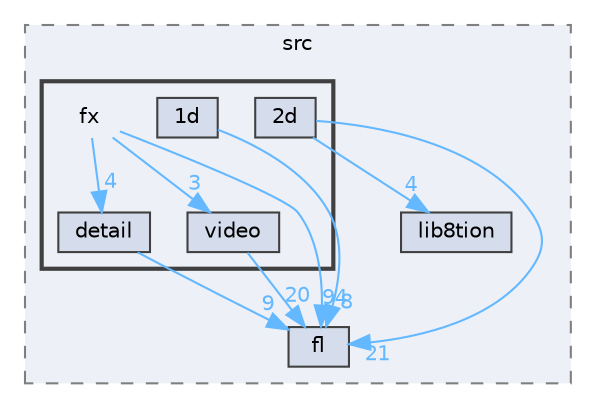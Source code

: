 digraph "FastLED/FastLED/src/fx"
{
 // LATEX_PDF_SIZE
  bgcolor="transparent";
  edge [fontname=Helvetica,fontsize=10,labelfontname=Helvetica,labelfontsize=10];
  node [fontname=Helvetica,fontsize=10,shape=box,height=0.2,width=0.4];
  compound=true
  subgraph clusterdir_e6a3de723047763e6a27a3cab040759e {
    graph [ bgcolor="#edf0f7", pencolor="grey50", label="src", fontname=Helvetica,fontsize=10 style="filled,dashed", URL="dir_e6a3de723047763e6a27a3cab040759e.html",tooltip=""]
  dir_353c392b00d368a619ba08871c7fd890 [label="lib8tion", fillcolor="#d5ddec", color="grey25", style="filled", URL="dir_353c392b00d368a619ba08871c7fd890.html",tooltip=""];
  dir_3d3ed669f2fdf2afe9a87d719975d69a [label="fl", fillcolor="#d5ddec", color="grey25", style="filled", URL="dir_3d3ed669f2fdf2afe9a87d719975d69a.html",tooltip=""];
  subgraph clusterdir_99eb7f655d62c348ff4cdeb2c56de408 {
    graph [ bgcolor="#edf0f7", pencolor="grey25", label="", fontname=Helvetica,fontsize=10 style="filled,bold", URL="dir_99eb7f655d62c348ff4cdeb2c56de408.html",tooltip=""]
    dir_99eb7f655d62c348ff4cdeb2c56de408 [shape=plaintext, label="fx"];
  dir_ed68ce6e78c2485c05e072063dcd3729 [label="1d", fillcolor="#d5ddec", color="grey25", style="filled", URL="dir_ed68ce6e78c2485c05e072063dcd3729.html",tooltip=""];
  dir_458dc1a3d8bc62a7280722ddac7be2a6 [label="2d", fillcolor="#d5ddec", color="grey25", style="filled", URL="dir_458dc1a3d8bc62a7280722ddac7be2a6.html",tooltip=""];
  dir_e84fdb2028a8280ee4d2d4cfb13b4200 [label="detail", fillcolor="#d5ddec", color="grey25", style="filled", URL="dir_e84fdb2028a8280ee4d2d4cfb13b4200.html",tooltip=""];
  dir_6eb9b6d55f50ee7846cdaf68a347f5a4 [label="video", fillcolor="#d5ddec", color="grey25", style="filled", URL="dir_6eb9b6d55f50ee7846cdaf68a347f5a4.html",tooltip=""];
  }
  }
  dir_99eb7f655d62c348ff4cdeb2c56de408->dir_3d3ed669f2fdf2afe9a87d719975d69a [headlabel="94", labeldistance=1.5 headhref="dir_000030_000029.html" href="dir_000030_000029.html" color="steelblue1" fontcolor="steelblue1"];
  dir_99eb7f655d62c348ff4cdeb2c56de408->dir_6eb9b6d55f50ee7846cdaf68a347f5a4 [headlabel="3", labeldistance=1.5 headhref="dir_000030_000083.html" href="dir_000030_000083.html" color="steelblue1" fontcolor="steelblue1"];
  dir_99eb7f655d62c348ff4cdeb2c56de408->dir_e84fdb2028a8280ee4d2d4cfb13b4200 [headlabel="4", labeldistance=1.5 headhref="dir_000030_000018.html" href="dir_000030_000018.html" color="steelblue1" fontcolor="steelblue1"];
  dir_ed68ce6e78c2485c05e072063dcd3729->dir_3d3ed669f2fdf2afe9a87d719975d69a [headlabel="8", labeldistance=1.5 headhref="dir_000000_000029.html" href="dir_000000_000029.html" color="steelblue1" fontcolor="steelblue1"];
  dir_458dc1a3d8bc62a7280722ddac7be2a6->dir_353c392b00d368a619ba08871c7fd890 [headlabel="4", labeldistance=1.5 headhref="dir_000001_000048.html" href="dir_000001_000048.html" color="steelblue1" fontcolor="steelblue1"];
  dir_458dc1a3d8bc62a7280722ddac7be2a6->dir_3d3ed669f2fdf2afe9a87d719975d69a [headlabel="21", labeldistance=1.5 headhref="dir_000001_000029.html" href="dir_000001_000029.html" color="steelblue1" fontcolor="steelblue1"];
  dir_e84fdb2028a8280ee4d2d4cfb13b4200->dir_3d3ed669f2fdf2afe9a87d719975d69a [headlabel="9", labeldistance=1.5 headhref="dir_000018_000029.html" href="dir_000018_000029.html" color="steelblue1" fontcolor="steelblue1"];
  dir_6eb9b6d55f50ee7846cdaf68a347f5a4->dir_3d3ed669f2fdf2afe9a87d719975d69a [headlabel="20", labeldistance=1.5 headhref="dir_000083_000029.html" href="dir_000083_000029.html" color="steelblue1" fontcolor="steelblue1"];
}

